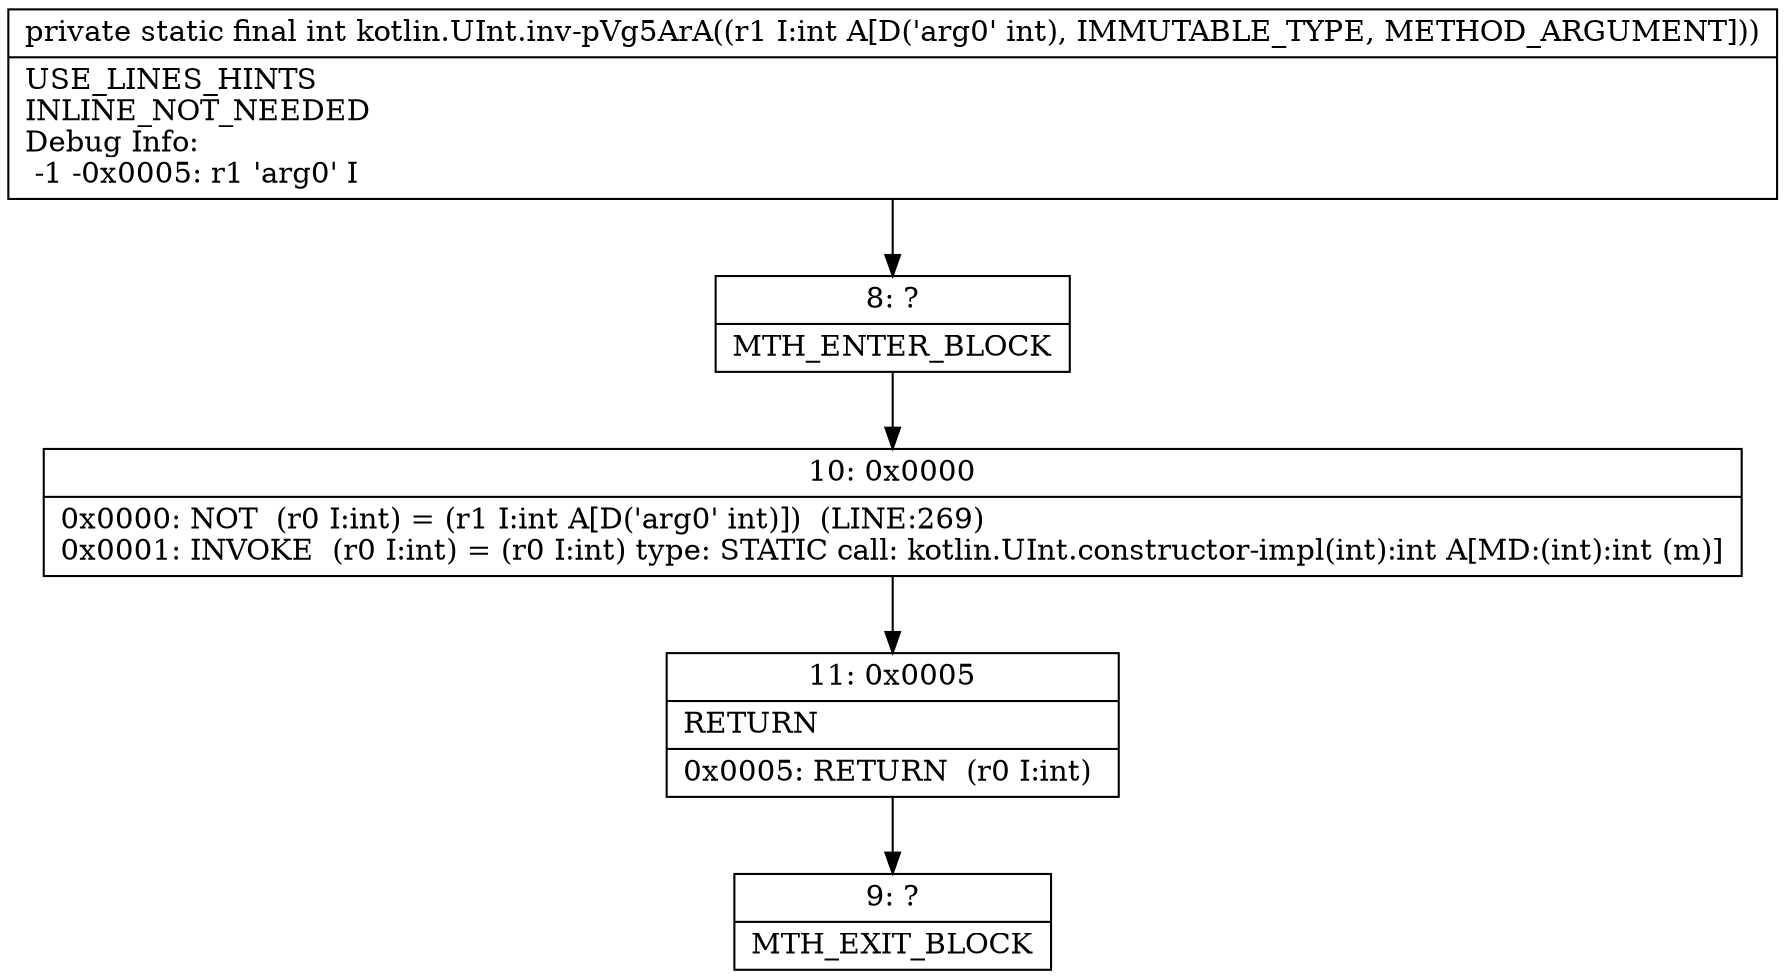 digraph "CFG forkotlin.UInt.inv\-pVg5ArA(I)I" {
Node_8 [shape=record,label="{8\:\ ?|MTH_ENTER_BLOCK\l}"];
Node_10 [shape=record,label="{10\:\ 0x0000|0x0000: NOT  (r0 I:int) = (r1 I:int A[D('arg0' int)])  (LINE:269)\l0x0001: INVOKE  (r0 I:int) = (r0 I:int) type: STATIC call: kotlin.UInt.constructor\-impl(int):int A[MD:(int):int (m)]\l}"];
Node_11 [shape=record,label="{11\:\ 0x0005|RETURN\l|0x0005: RETURN  (r0 I:int) \l}"];
Node_9 [shape=record,label="{9\:\ ?|MTH_EXIT_BLOCK\l}"];
MethodNode[shape=record,label="{private static final int kotlin.UInt.inv\-pVg5ArA((r1 I:int A[D('arg0' int), IMMUTABLE_TYPE, METHOD_ARGUMENT]))  | USE_LINES_HINTS\lINLINE_NOT_NEEDED\lDebug Info:\l  \-1 \-0x0005: r1 'arg0' I\l}"];
MethodNode -> Node_8;Node_8 -> Node_10;
Node_10 -> Node_11;
Node_11 -> Node_9;
}

